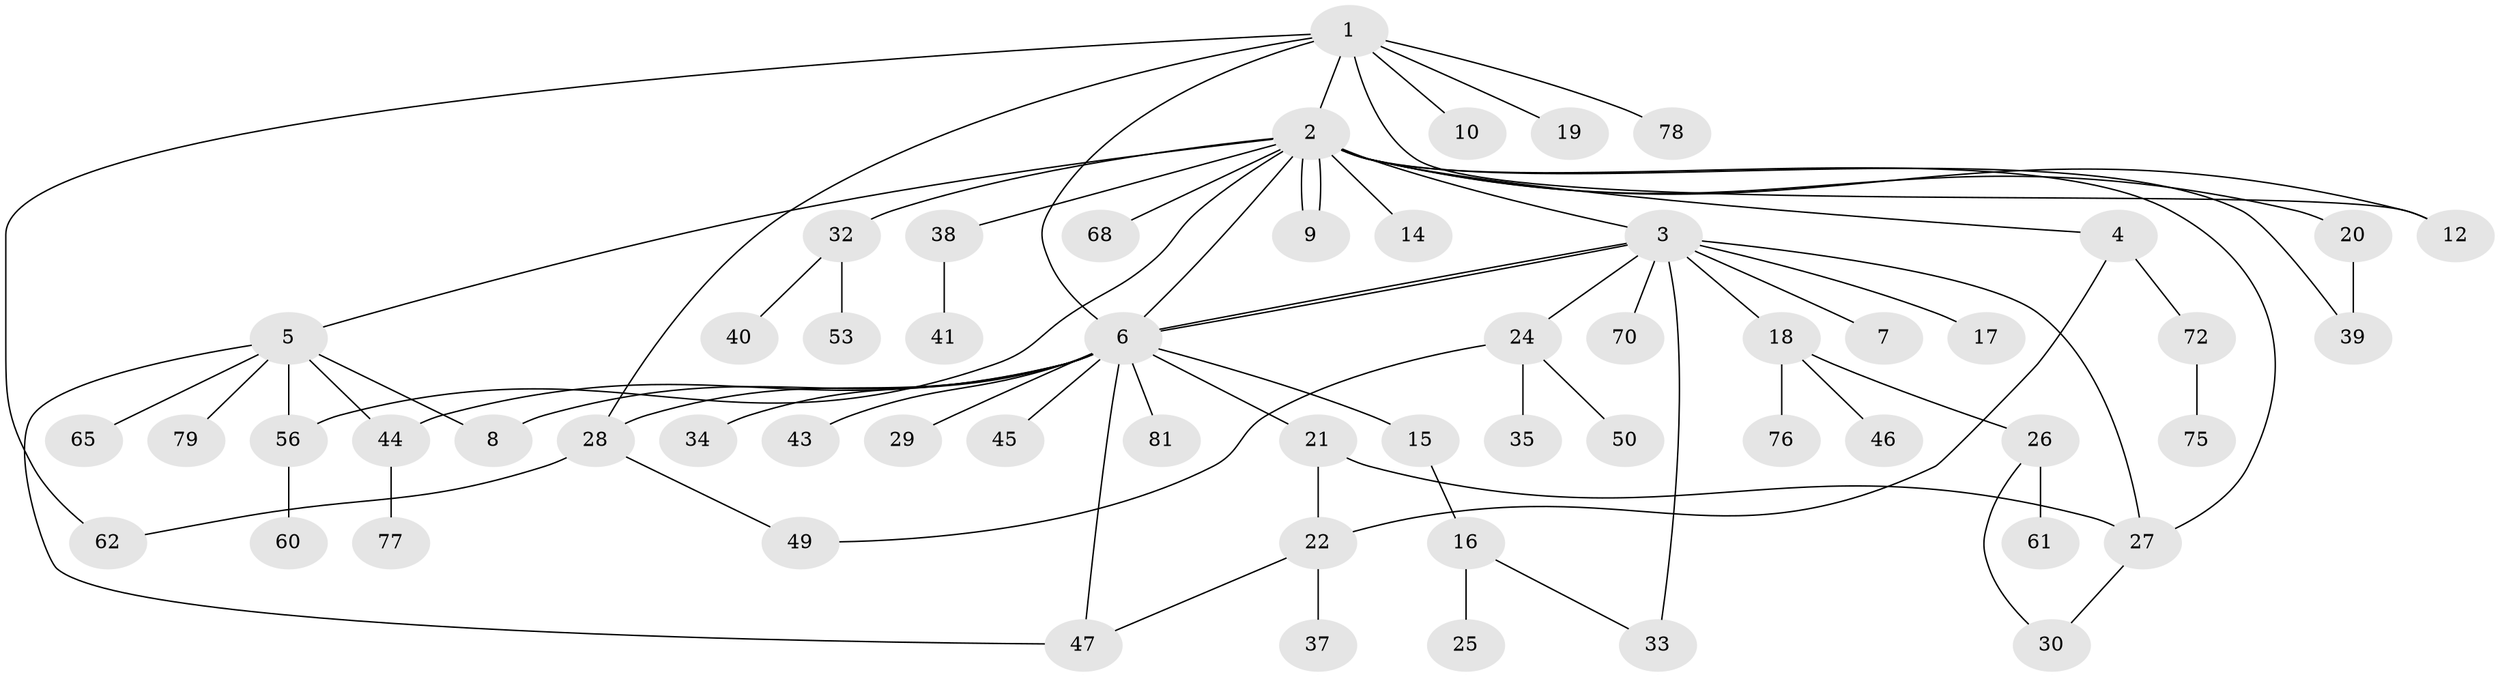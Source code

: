 // Generated by graph-tools (version 1.1) at 2025/23/03/03/25 07:23:52]
// undirected, 58 vertices, 76 edges
graph export_dot {
graph [start="1"]
  node [color=gray90,style=filled];
  1 [super="+13"];
  2 [super="+67"];
  3 [super="+52"];
  4 [super="+11"];
  5 [super="+74"];
  6 [super="+54"];
  7 [super="+63"];
  8 [super="+80"];
  9 [super="+51"];
  10;
  12;
  14;
  15 [super="+73"];
  16 [super="+23"];
  17 [super="+64"];
  18 [super="+48"];
  19;
  20;
  21 [super="+57"];
  22 [super="+71"];
  24 [super="+36"];
  25 [super="+31"];
  26 [super="+58"];
  27 [super="+59"];
  28 [super="+69"];
  29;
  30;
  32 [super="+66"];
  33;
  34 [super="+55"];
  35;
  37;
  38 [super="+42"];
  39;
  40;
  41;
  43;
  44;
  45;
  46;
  47;
  49;
  50;
  53;
  56;
  60;
  61;
  62;
  65;
  68;
  70;
  72 [super="+82"];
  75;
  76;
  77;
  78;
  79;
  81;
  1 -- 2;
  1 -- 10;
  1 -- 12;
  1 -- 19;
  1 -- 62;
  1 -- 78;
  1 -- 28;
  1 -- 6;
  2 -- 3;
  2 -- 4;
  2 -- 5;
  2 -- 6;
  2 -- 9;
  2 -- 9;
  2 -- 12;
  2 -- 14;
  2 -- 20;
  2 -- 27;
  2 -- 32;
  2 -- 38;
  2 -- 39;
  2 -- 56;
  2 -- 68;
  3 -- 6;
  3 -- 6;
  3 -- 7;
  3 -- 17;
  3 -- 18;
  3 -- 24;
  3 -- 27;
  3 -- 33;
  3 -- 70;
  4 -- 22;
  4 -- 72;
  5 -- 47;
  5 -- 56;
  5 -- 65;
  5 -- 79;
  5 -- 44;
  5 -- 8;
  6 -- 8;
  6 -- 15;
  6 -- 21;
  6 -- 28;
  6 -- 29;
  6 -- 34;
  6 -- 43;
  6 -- 44;
  6 -- 45;
  6 -- 47;
  6 -- 81;
  15 -- 16;
  16 -- 25;
  16 -- 33;
  18 -- 26;
  18 -- 46;
  18 -- 76;
  20 -- 39;
  21 -- 22;
  21 -- 27;
  22 -- 37;
  22 -- 47;
  24 -- 35;
  24 -- 49;
  24 -- 50;
  26 -- 30;
  26 -- 61;
  27 -- 30;
  28 -- 49;
  28 -- 62;
  32 -- 40;
  32 -- 53;
  38 -- 41;
  44 -- 77;
  56 -- 60;
  72 -- 75;
}
